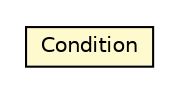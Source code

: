 #!/usr/local/bin/dot
#
# Class diagram 
# Generated by UMLGraph version 5.1 (http://www.umlgraph.org/)
#

digraph G {
	edge [fontname="Helvetica",fontsize=10,labelfontname="Helvetica",labelfontsize=10];
	node [fontname="Helvetica",fontsize=10,shape=plaintext];
	nodesep=0.25;
	ranksep=0.5;
	// cn.edu.uestc.acmicpc.db.condition.base.Condition
	c4074 [label=<<table title="cn.edu.uestc.acmicpc.db.condition.base.Condition" border="0" cellborder="1" cellspacing="0" cellpadding="2" port="p" bgcolor="lemonChiffon" href="./Condition.html">
		<tr><td><table border="0" cellspacing="0" cellpadding="1">
<tr><td align="center" balign="center"> Condition </td></tr>
		</table></td></tr>
		</table>>, fontname="Helvetica", fontcolor="black", fontsize=10.0];
}

